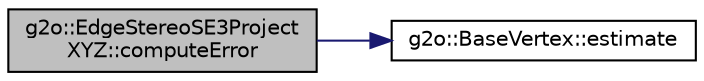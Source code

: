 digraph "g2o::EdgeStereoSE3ProjectXYZ::computeError"
{
  edge [fontname="Helvetica",fontsize="10",labelfontname="Helvetica",labelfontsize="10"];
  node [fontname="Helvetica",fontsize="10",shape=record];
  rankdir="LR";
  Node2 [label="g2o::EdgeStereoSE3Project\lXYZ::computeError",height=0.2,width=0.4,color="black", fillcolor="grey75", style="filled", fontcolor="black"];
  Node2 -> Node3 [color="midnightblue",fontsize="10",style="solid",fontname="Helvetica"];
  Node3 [label="g2o::BaseVertex::estimate",height=0.2,width=0.4,color="black", fillcolor="white", style="filled",URL="$classg2o_1_1_base_vertex.html#afea20bbcf50eb2a7d9d598b3eae49172",tooltip="return the current estimate of the vertex "];
}

